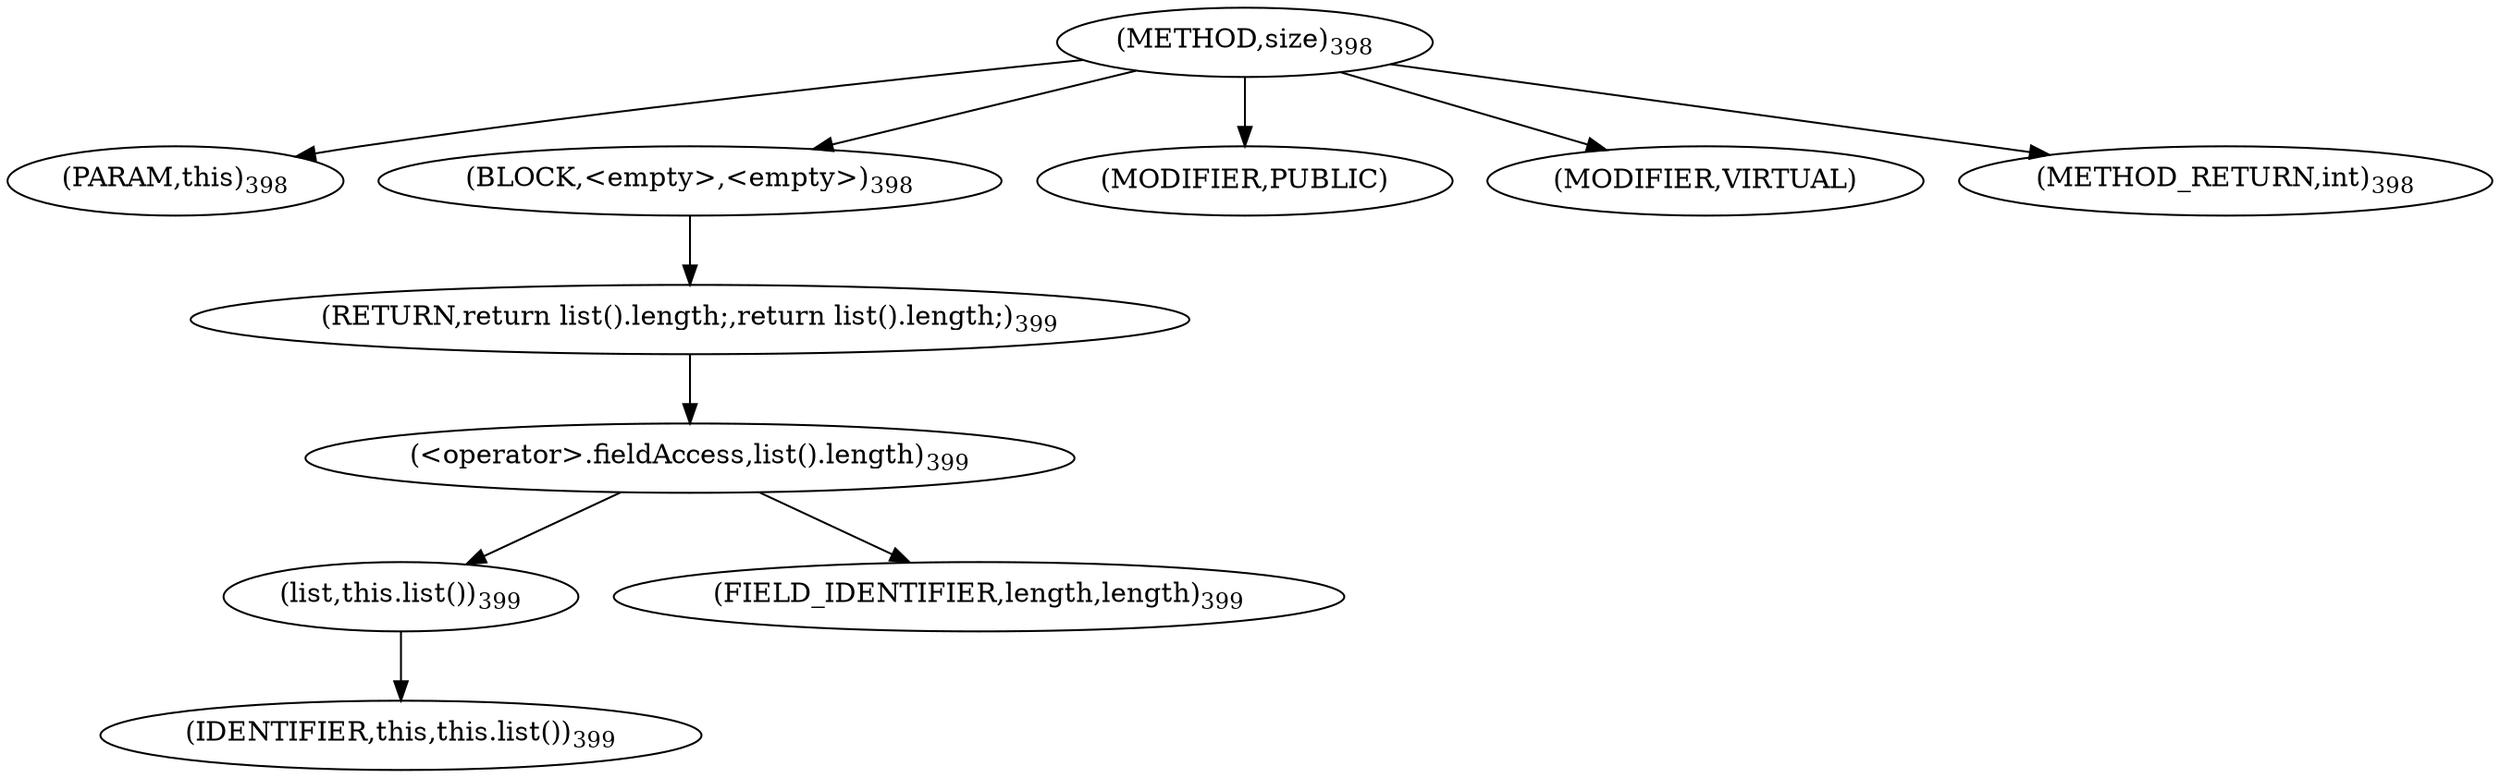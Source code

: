 digraph "size" {  
"897" [label = <(METHOD,size)<SUB>398</SUB>> ]
"75" [label = <(PARAM,this)<SUB>398</SUB>> ]
"898" [label = <(BLOCK,&lt;empty&gt;,&lt;empty&gt;)<SUB>398</SUB>> ]
"899" [label = <(RETURN,return list().length;,return list().length;)<SUB>399</SUB>> ]
"900" [label = <(&lt;operator&gt;.fieldAccess,list().length)<SUB>399</SUB>> ]
"901" [label = <(list,this.list())<SUB>399</SUB>> ]
"74" [label = <(IDENTIFIER,this,this.list())<SUB>399</SUB>> ]
"902" [label = <(FIELD_IDENTIFIER,length,length)<SUB>399</SUB>> ]
"903" [label = <(MODIFIER,PUBLIC)> ]
"904" [label = <(MODIFIER,VIRTUAL)> ]
"905" [label = <(METHOD_RETURN,int)<SUB>398</SUB>> ]
  "897" -> "75" 
  "897" -> "898" 
  "897" -> "903" 
  "897" -> "904" 
  "897" -> "905" 
  "898" -> "899" 
  "899" -> "900" 
  "900" -> "901" 
  "900" -> "902" 
  "901" -> "74" 
}
